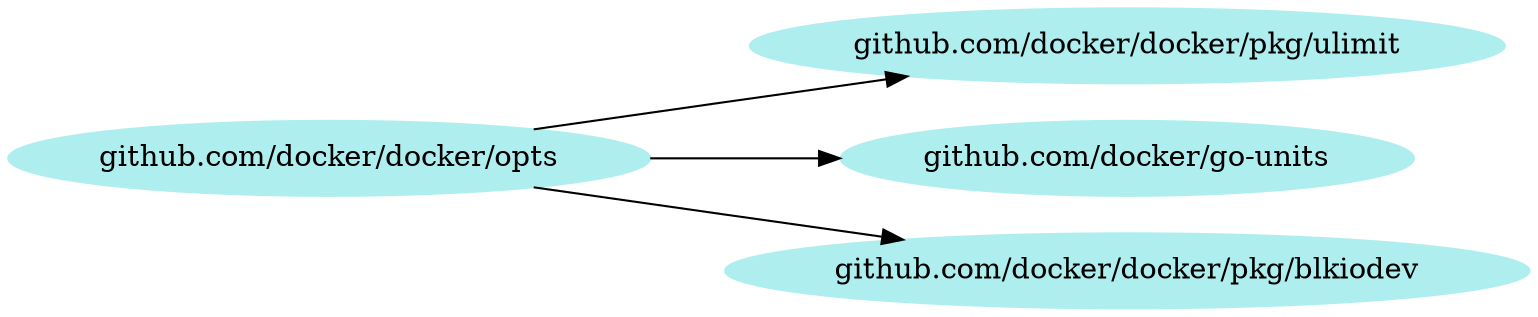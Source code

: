 digraph godep {
rankdir="LR"
0 [label="github.com/docker/docker/pkg/ulimit" style="filled" color="paleturquoise"];
1 [label="github.com/docker/go-units" style="filled" color="paleturquoise"];
2 [label="github.com/docker/docker/opts" style="filled" color="paleturquoise"];
2 -> 3;
2 -> 0;
2 -> 1;
3 [label="github.com/docker/docker/pkg/blkiodev" style="filled" color="paleturquoise"];
}
